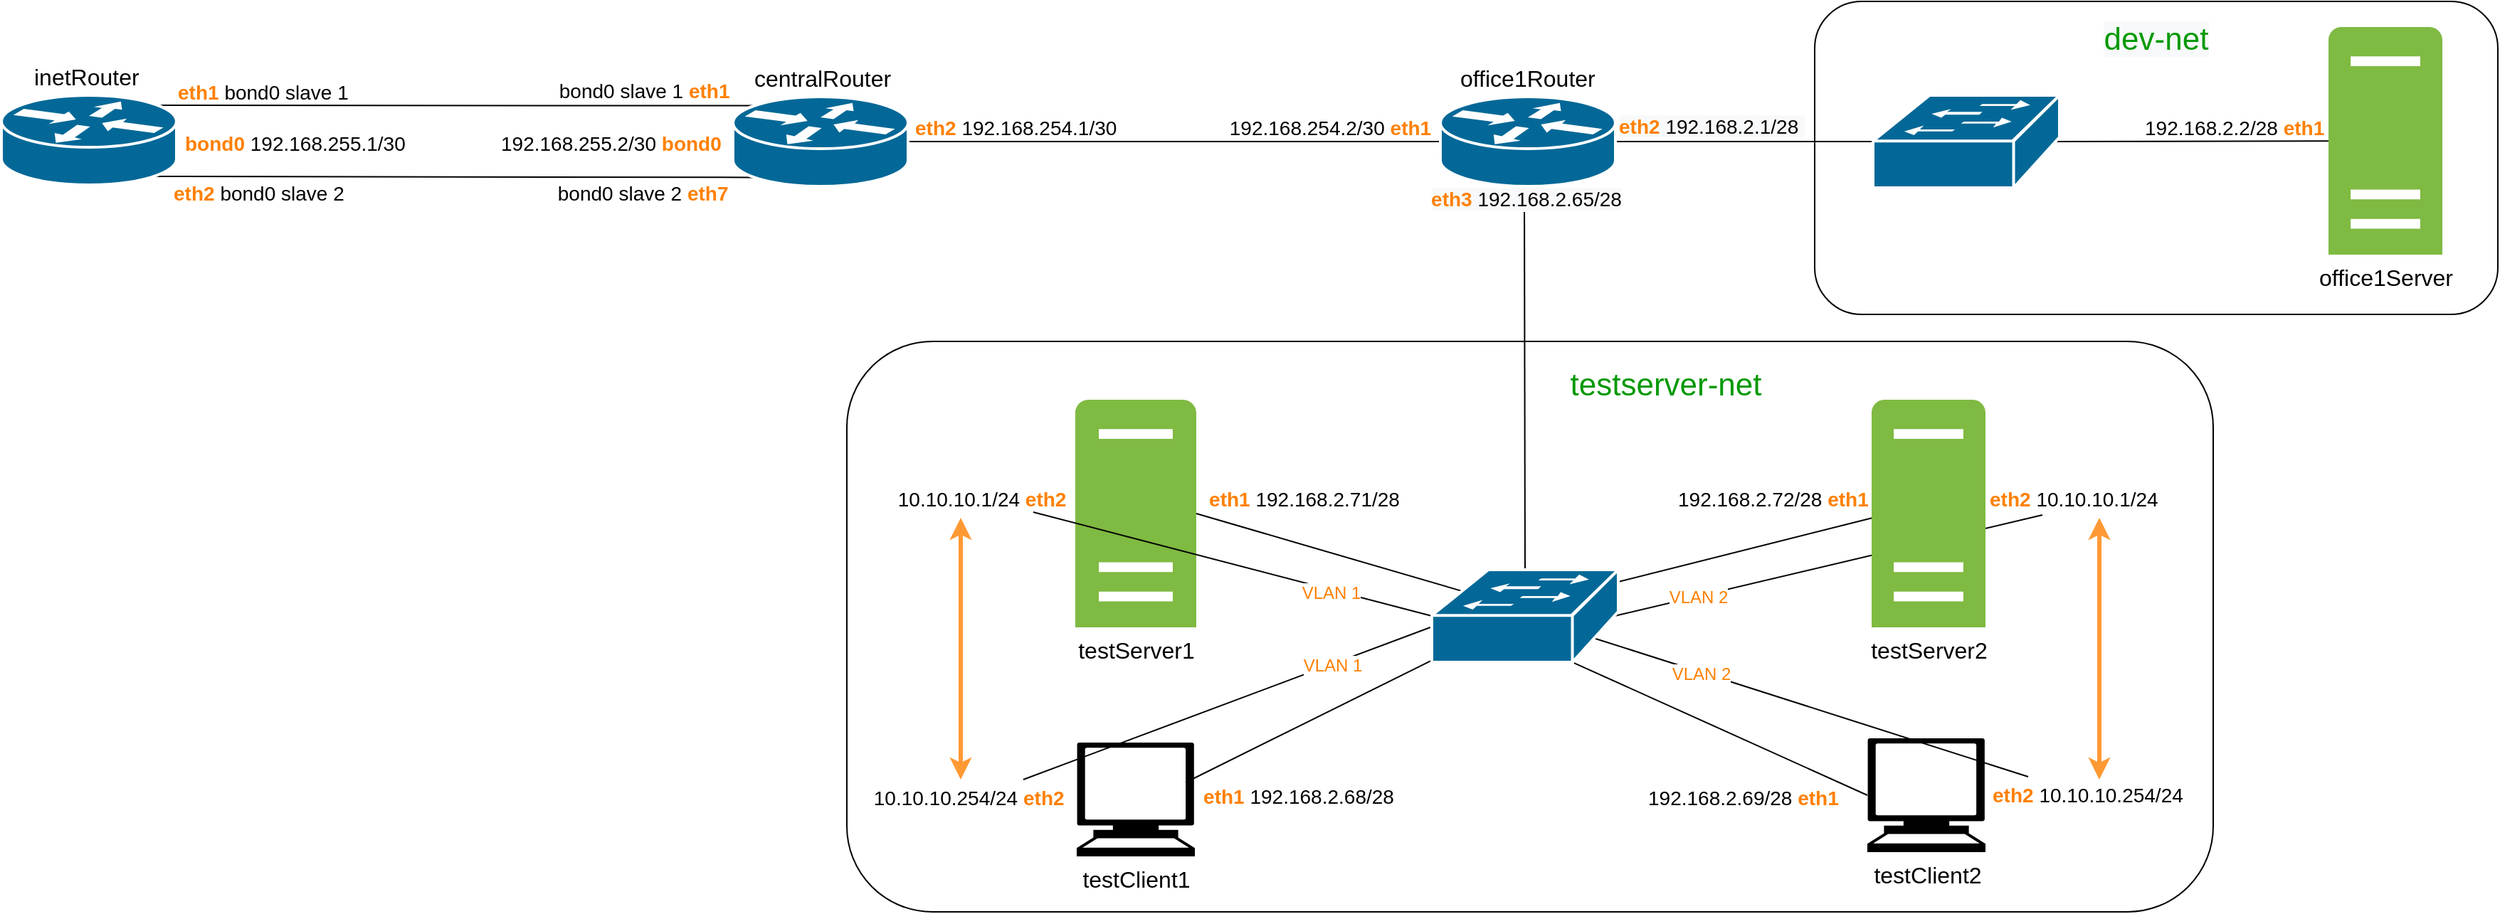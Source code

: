 <mxfile version="11.0.7" type="device"><diagram id="-EkWDqT8_zHdAa4qSj4g" name="Page-1"><mxGraphModel dx="2591" dy="731" grid="1" gridSize="10" guides="1" tooltips="1" connect="1" arrows="1" fold="1" page="1" pageScale="1" pageWidth="1169" pageHeight="827" math="0" shadow="0"><root><mxCell id="0"/><mxCell id="1" parent="0"/><mxCell id="4cV12LpfStALq5GrAtwr-19" value="" style="rounded=1;whiteSpace=wrap;html=1;strokeColor=#000000;strokeWidth=1;fillColor=none;gradientColor=none;" vertex="1" parent="1"><mxGeometry x="560" y="120" width="480" height="220" as="geometry"/></mxCell><mxCell id="4cV12LpfStALq5GrAtwr-18" value="" style="rounded=1;whiteSpace=wrap;html=1;strokeColor=#000000;strokeWidth=1;fillColor=none;gradientColor=none;" vertex="1" parent="1"><mxGeometry x="-120" y="359" width="960" height="401" as="geometry"/></mxCell><mxCell id="7oYHAmMs0CYWIyA3wzQr-100" style="edgeStyle=elbowEdgeStyle;rounded=0;orthogonalLoop=1;jettySize=auto;html=1;entryX=0.5;entryY=0;entryDx=0;entryDy=0;entryPerimeter=0;endArrow=none;endFill=0;fontSize=14;fontColor=#FF8000;" parent="1" target="7oYHAmMs0CYWIyA3wzQr-18" edge="1"><mxGeometry relative="1" as="geometry"><mxPoint x="356" y="250" as="sourcePoint"/></mxGeometry></mxCell><mxCell id="7oYHAmMs0CYWIyA3wzQr-111" value="&lt;span style=&quot;text-align: left ; background-color: rgb(248 , 249 , 250)&quot;&gt;&lt;b&gt;eth3&amp;nbsp;&lt;/b&gt;&lt;font color=&quot;#000000&quot;&gt;192.168.2.65/28&lt;/font&gt;&lt;/span&gt;" style="text;html=1;resizable=0;points=[];align=center;verticalAlign=middle;labelBackgroundColor=#ffffff;fontSize=14;fontColor=#FF8000;" parent="7oYHAmMs0CYWIyA3wzQr-100" vertex="1" connectable="0"><mxGeometry x="-0.92" relative="1" as="geometry"><mxPoint y="-2" as="offset"/></mxGeometry></mxCell><mxCell id="7oYHAmMs0CYWIyA3wzQr-112" style="edgeStyle=none;rounded=0;orthogonalLoop=1;jettySize=auto;html=1;exitX=1;exitY=0.5;exitDx=0;exitDy=0;exitPerimeter=0;entryX=0;entryY=0.5;entryDx=0;entryDy=0;entryPerimeter=0;endArrow=none;endFill=0;fontSize=14;fontColor=#FF8000;" parent="1" source="7oYHAmMs0CYWIyA3wzQr-8" target="7oYHAmMs0CYWIyA3wzQr-102" edge="1"><mxGeometry relative="1" as="geometry"/></mxCell><mxCell id="7oYHAmMs0CYWIyA3wzQr-123" value="&lt;span style=&quot;color: rgb(0 , 0 , 0) ; font-family: &amp;#34;helvetica&amp;#34; , &amp;#34;arial&amp;#34; , sans-serif ; font-size: 0px ; background-color: rgb(248 , 249 , 250)&quot;&gt;%3CmxGraphModel%3E%3Croot%3E%3CmxCell%20id%3D%220%22%2F%3E%3CmxCell%20id%3D%221%22%20parent%3D%220%22%2F%3E%3CmxCell%20id%3D%222%22%20value%3D%22%26lt%3Bspan%20style%3D%26quot%3Bfont-weight%3A%20700%26quot%3B%26gt%3Brouter-net%26lt%3B%2Fspan%26gt%3B%22%20style%3D%22text%3Bhtml%3D1%3Bresizable%3D0%3Bpoints%3D%5B%5D%3Balign%3Dcenter%3BverticalAlign%3Dmiddle%3BlabelBackgroundColor%3D%23ffffff%3BfontSize%3D14%3BfontColor%3D%23FF8000%3B%22%20vertex%3D%221%22%20connectable%3D%220%22%20parent%3D%221%22%3E%3CmxGeometry%20x%3D%22356.333%22%20y%3D%22421.333%22%20as%3D%22geometry%22%3E%3CmxPoint%20y%3D%221%22%20as%3D%22offset%22%2F%3E%3C%2FmxGeometry%3E%3C%2FmxCell%3E%3C%2Froot%3E%3C%2FmxGraphModel%3E&lt;/span&gt;" style="text;html=1;resizable=0;points=[];align=center;verticalAlign=middle;labelBackgroundColor=#ffffff;fontSize=14;fontColor=#FF8000;" parent="7oYHAmMs0CYWIyA3wzQr-112" vertex="1" connectable="0"><mxGeometry x="0.071" y="7" relative="1" as="geometry"><mxPoint as="offset"/></mxGeometry></mxCell><mxCell id="4cV12LpfStALq5GrAtwr-2" style="edgeStyle=none;rounded=0;orthogonalLoop=1;jettySize=auto;html=1;exitX=1;exitY=0.5;exitDx=0;exitDy=0;exitPerimeter=0;entryX=0;entryY=0.5;entryDx=0;entryDy=0;entryPerimeter=0;endArrow=none;endFill=0;" edge="1" parent="1" source="7oYHAmMs0CYWIyA3wzQr-8" target="4cV12LpfStALq5GrAtwr-1"><mxGeometry relative="1" as="geometry"/></mxCell><mxCell id="7oYHAmMs0CYWIyA3wzQr-8" value="" style="shape=mxgraph.cisco.routers.router;html=1;dashed=0;fillColor=#036897;strokeColor=#ffffff;strokeWidth=2;verticalLabelPosition=bottom;verticalAlign=top" parent="1" vertex="1"><mxGeometry x="297" y="187" width="123" height="63" as="geometry"/></mxCell><object label="&lt;font style=&quot;font-size: 16px&quot;&gt;testServer1&lt;/font&gt;" eth0="" eth1="" placeholders="1" id="7oYHAmMs0CYWIyA3wzQr-10"><mxCell style="pointerEvents=1;shadow=0;dashed=0;html=1;strokeColor=none;labelPosition=center;verticalLabelPosition=bottom;verticalAlign=top;outlineConnect=0;align=center;shape=mxgraph.office.servers.server_generic;fillColor=#7FBA42;" parent="1" vertex="1"><mxGeometry x="40.5" y="400" width="85" height="160" as="geometry"/></mxCell></object><mxCell id="7oYHAmMs0CYWIyA3wzQr-16" value="&lt;font style=&quot;font-size: 16px&quot;&gt;testClient2&lt;/font&gt;" style="shape=mxgraph.signs.tech.computer;html=1;fillColor=#000000;strokeColor=none;verticalLabelPosition=bottom;verticalAlign=top;align=center;" parent="1" vertex="1"><mxGeometry x="597" y="638" width="83" height="80" as="geometry"/></mxCell><mxCell id="7oYHAmMs0CYWIyA3wzQr-30" style="edgeStyle=none;rounded=0;orthogonalLoop=1;jettySize=auto;html=1;endArrow=none;endFill=0;exitX=0.16;exitY=0.23;exitDx=0;exitDy=0;exitPerimeter=0;entryX=1;entryY=0.5;entryDx=0;entryDy=0;entryPerimeter=0;" parent="1" source="7oYHAmMs0CYWIyA3wzQr-18" target="7oYHAmMs0CYWIyA3wzQr-10" edge="1"><mxGeometry relative="1" as="geometry"/></mxCell><mxCell id="7oYHAmMs0CYWIyA3wzQr-31" style="edgeStyle=none;rounded=0;orthogonalLoop=1;jettySize=auto;html=1;exitX=0;exitY=0.98;exitDx=0;exitDy=0;exitPerimeter=0;entryX=0.922;entryY=0.35;entryDx=0;entryDy=0;entryPerimeter=0;endArrow=none;endFill=0;" parent="1" source="7oYHAmMs0CYWIyA3wzQr-18" target="7oYHAmMs0CYWIyA3wzQr-40" edge="1"><mxGeometry relative="1" as="geometry"/></mxCell><mxCell id="7oYHAmMs0CYWIyA3wzQr-41" value="&lt;font style=&quot;font-size: 14px ; background-color: rgb(255 , 255 , 255)&quot;&gt;&lt;font color=&quot;#ff8000&quot; style=&quot;font-weight: bold&quot;&gt;eth1&lt;/font&gt;&lt;font color=&quot;#994c00&quot; style=&quot;font-weight: bold&quot;&gt; &lt;/font&gt;192.168.2.68/28&lt;/font&gt;" style="text;html=1;resizable=0;points=[];align=center;verticalAlign=middle;labelBackgroundColor=#ffffff;" parent="7oYHAmMs0CYWIyA3wzQr-31" vertex="1" connectable="0"><mxGeometry x="0.673" y="2" relative="1" as="geometry"><mxPoint x="49.5" y="21.5" as="offset"/></mxGeometry></mxCell><mxCell id="7oYHAmMs0CYWIyA3wzQr-45" value="&lt;span style=&quot;font-family: &amp;#34;helvetica&amp;#34; , &amp;#34;arial&amp;#34; , sans-serif ; font-size: 0px ; background-color: rgb(248 , 249 , 250)&quot;&gt;%3CmxGraphModel%3E%3Croot%3E%3CmxCell%20id%3D%220%22%2F%3E%3CmxCell%20id%3D%221%22%20parent%3D%220%22%2F%3E%3CmxCell%20id%3D%222%22%20value%3D%22%26lt%3Bfont%20style%3D%26quot%3Bfont-size%3A%2014px%26quot%3B%26gt%3Beth1%3A%20192.168.244.5%26lt%3B%2Ffont%26gt%3B%22%20style%3D%22text%3Bhtml%3D1%3Bresizable%3D0%3Bpoints%3D%5B%5D%3Balign%3Dcenter%3BverticalAlign%3Dmiddle%3BlabelBackgroundColor%3D%23ffffff%3B%22%20vertex%3D%221%22%20connectable%3D%220%22%20parent%3D%221%22%3E%3CmxGeometry%20x%3D%22162.342%22%20y%3D%22702.787%22%20as%3D%22geometry%22%3E%3CmxPoint%20x%3D%2212%22%20y%3D%22-11%22%20as%3D%22offset%22%2F%3E%3C%2FmxGeometry%3E%3C%2FmxCell%3E%3C%2Froot%3E%3C%2FmxGraphModel%3E&lt;/span&gt;" style="text;html=1;resizable=0;points=[];align=center;verticalAlign=middle;labelBackgroundColor=#ffffff;" parent="7oYHAmMs0CYWIyA3wzQr-31" vertex="1" connectable="0"><mxGeometry x="-0.663" y="1" relative="1" as="geometry"><mxPoint x="-1" as="offset"/></mxGeometry></mxCell><mxCell id="7oYHAmMs0CYWIyA3wzQr-76" style="edgeStyle=none;rounded=0;orthogonalLoop=1;jettySize=auto;html=1;exitX=1;exitY=0.131;exitDx=0;exitDy=0;exitPerimeter=0;endArrow=none;endFill=0;fontSize=14;fontColor=#FF8000;entryX=0.925;entryY=1.2;entryDx=0;entryDy=0;entryPerimeter=0;" parent="1" source="7oYHAmMs0CYWIyA3wzQr-18" target="7oYHAmMs0CYWIyA3wzQr-77" edge="1"><mxGeometry relative="1" as="geometry"/></mxCell><mxCell id="TLxCQrBrDgR7e8rWQijt-10" style="edgeStyle=none;rounded=0;orthogonalLoop=1;jettySize=auto;html=1;exitX=0;exitY=0.5;exitDx=0;exitDy=0;exitPerimeter=0;entryX=0.721;entryY=1;entryDx=0;entryDy=0;entryPerimeter=0;endArrow=none;endFill=0;" parent="1" source="7oYHAmMs0CYWIyA3wzQr-18" target="7oYHAmMs0CYWIyA3wzQr-91" edge="1"><mxGeometry relative="1" as="geometry"/></mxCell><mxCell id="TLxCQrBrDgR7e8rWQijt-11" style="edgeStyle=none;rounded=0;orthogonalLoop=1;jettySize=auto;html=1;entryX=0.3;entryY=1.1;entryDx=0;entryDy=0;entryPerimeter=0;endArrow=none;endFill=0;exitX=0.98;exitY=0.5;exitDx=0;exitDy=0;exitPerimeter=0;" parent="1" source="7oYHAmMs0CYWIyA3wzQr-18" target="7oYHAmMs0CYWIyA3wzQr-116" edge="1"><mxGeometry relative="1" as="geometry"><mxPoint x="410" y="560" as="sourcePoint"/></mxGeometry></mxCell><mxCell id="TLxCQrBrDgR7e8rWQijt-18" value="&lt;font color=&quot;#FF8000&quot;&gt;VLAN 2&lt;/font&gt;" style="text;html=1;resizable=0;points=[];align=center;verticalAlign=middle;labelBackgroundColor=#ffffff;" parent="TLxCQrBrDgR7e8rWQijt-11" vertex="1" connectable="0"><mxGeometry x="-0.575" relative="1" as="geometry"><mxPoint x="-5" y="2" as="offset"/></mxGeometry></mxCell><mxCell id="TLxCQrBrDgR7e8rWQijt-14" style="edgeStyle=none;rounded=0;orthogonalLoop=1;jettySize=auto;html=1;entryX=0.743;entryY=-0.1;entryDx=0;entryDy=0;entryPerimeter=0;endArrow=none;endFill=0;exitX=-0.008;exitY=0.623;exitDx=0;exitDy=0;exitPerimeter=0;" parent="1" source="7oYHAmMs0CYWIyA3wzQr-18" target="7oYHAmMs0CYWIyA3wzQr-96" edge="1"><mxGeometry relative="1" as="geometry"/></mxCell><mxCell id="TLxCQrBrDgR7e8rWQijt-17" value="&lt;font color=&quot;#FF8000&quot;&gt;VLAN 1&lt;/font&gt;" style="text;html=1;resizable=0;points=[];align=center;verticalAlign=middle;labelBackgroundColor=#ffffff;" parent="TLxCQrBrDgR7e8rWQijt-14" vertex="1" connectable="0"><mxGeometry x="-0.417" y="1" relative="1" as="geometry"><mxPoint x="14" y="-5" as="offset"/></mxGeometry></mxCell><mxCell id="TLxCQrBrDgR7e8rWQijt-15" style="edgeStyle=none;rounded=0;orthogonalLoop=1;jettySize=auto;html=1;exitX=0.87;exitY=0.74;exitDx=0;exitDy=0;exitPerimeter=0;endArrow=none;endFill=0;" parent="1" source="7oYHAmMs0CYWIyA3wzQr-18" edge="1"><mxGeometry relative="1" as="geometry"><mxPoint x="710" y="665" as="targetPoint"/></mxGeometry></mxCell><mxCell id="TLxCQrBrDgR7e8rWQijt-19" value="&lt;font color=&quot;#FF8000&quot;&gt;VLAN 2&lt;/font&gt;" style="text;html=1;resizable=0;points=[];align=center;verticalAlign=middle;labelBackgroundColor=#ffffff;" parent="TLxCQrBrDgR7e8rWQijt-15" vertex="1" connectable="0"><mxGeometry x="-0.547" relative="1" as="geometry"><mxPoint x="6" y="3" as="offset"/></mxGeometry></mxCell><mxCell id="7oYHAmMs0CYWIyA3wzQr-18" value="" style="shape=mxgraph.cisco.switches.workgroup_switch;html=1;dashed=0;fillColor=#036897;strokeColor=#ffffff;strokeWidth=2;verticalLabelPosition=bottom;verticalAlign=top" parent="1" vertex="1"><mxGeometry x="291" y="519.5" width="131" height="65" as="geometry"/></mxCell><object label="&lt;font style=&quot;font-size: 16px&quot;&gt;testServer2&lt;/font&gt;" eth0="" eth1="" placeholders="1" id="7oYHAmMs0CYWIyA3wzQr-32"><mxCell style="pointerEvents=1;shadow=0;dashed=0;html=1;strokeColor=none;labelPosition=center;verticalLabelPosition=bottom;verticalAlign=top;outlineConnect=0;align=center;shape=mxgraph.office.servers.server_generic;fillColor=#7FBA42;" parent="1" vertex="1"><mxGeometry x="600" y="400" width="80" height="160" as="geometry"/></mxCell></object><mxCell id="7oYHAmMs0CYWIyA3wzQr-35" style="edgeStyle=none;rounded=0;orthogonalLoop=1;jettySize=auto;html=1;endArrow=none;endFill=0;exitX=0.763;exitY=1.008;exitDx=0;exitDy=0;exitPerimeter=0;entryX=0;entryY=0.5;entryDx=0;entryDy=0;entryPerimeter=0;" parent="1" source="7oYHAmMs0CYWIyA3wzQr-18" target="7oYHAmMs0CYWIyA3wzQr-16" edge="1"><mxGeometry relative="1" as="geometry"><mxPoint x="435" y="562" as="sourcePoint"/><mxPoint x="520" y="678" as="targetPoint"/></mxGeometry></mxCell><mxCell id="7oYHAmMs0CYWIyA3wzQr-61" value="&lt;span style=&quot;color: rgb(0 , 0 , 0) ; font-family: &amp;#34;helvetica&amp;#34; , &amp;#34;arial&amp;#34; , sans-serif ; font-size: 0px ; background-color: rgb(248 , 249 , 250)&quot;&gt;%3CmxGraphModel%3E%3Croot%3E%3CmxCell%20id%3D%220%22%2F%3E%3CmxCell%20id%3D%221%22%20parent%3D%220%22%2F%3E%3CmxCell%20id%3D%222%22%20value%3D%22router-net%22%20style%3D%22text%3Bhtml%3D1%3Bresizable%3D0%3Bpoints%3D%5B%5D%3Balign%3Dcenter%3BverticalAlign%3Dmiddle%3BlabelBackgroundColor%3D%23ffffff%3BfontColor%3D%23994C00%3BfontStyle%3D1%3BfontSize%3D14%3B%22%20vertex%3D%221%22%20connectable%3D%220%22%20parent%3D%221%22%3E%3CmxGeometry%20x%3D%22240.315%22%20y%3D%22680.25%22%20as%3D%22geometry%22%3E%3CmxPoint%20as%3D%22offset%22%2F%3E%3C%2FmxGeometry%3E%3C%2FmxCell%3E%3C%2Froot%3E%3C%2FmxGraphModel%3Er&lt;/span&gt;" style="text;html=1;resizable=0;points=[];align=center;verticalAlign=middle;labelBackgroundColor=#ffffff;fontSize=14;fontColor=#994C00;" parent="7oYHAmMs0CYWIyA3wzQr-35" vertex="1" connectable="0"><mxGeometry x="-0.671" relative="1" as="geometry"><mxPoint as="offset"/></mxGeometry></mxCell><mxCell id="7oYHAmMs0CYWIyA3wzQr-40" value="&lt;font style=&quot;font-size: 16px ; font-weight: normal&quot;&gt;testClient1&lt;/font&gt;" style="shape=mxgraph.signs.tech.computer;html=1;fillColor=#000000;strokeColor=none;verticalLabelPosition=bottom;verticalAlign=top;align=center;fontStyle=1" parent="1" vertex="1"><mxGeometry x="41.5" y="641" width="83" height="80" as="geometry"/></mxCell><mxCell id="7oYHAmMs0CYWIyA3wzQr-64" value="&lt;font style=&quot;font-size: 14px ; background-color: rgb(255 , 255 , 255)&quot;&gt;&lt;font color=&quot;#ff8000&quot; style=&quot;font-weight: bold&quot;&gt;eth1&lt;/font&gt;&lt;font color=&quot;#cc6600&quot; style=&quot;font-weight: bold&quot;&gt; &lt;/font&gt;192.168.2.71/28&lt;/font&gt;" style="text;html=1;resizable=0;points=[];align=center;verticalAlign=middle;labelBackgroundColor=#ffffff;" parent="1" vertex="1" connectable="0"><mxGeometry x="194.245" y="455.86" as="geometry"><mxPoint x="7" y="14" as="offset"/></mxGeometry></mxCell><mxCell id="7oYHAmMs0CYWIyA3wzQr-71" value="&lt;span style=&quot;background-color: rgb(255 , 255 , 255)&quot;&gt;&lt;span style=&quot;color: rgb(0 , 0 , 0) ; text-align: center&quot;&gt;192.168.2.69/28&lt;b&gt;&amp;nbsp;&lt;/b&gt;&lt;/span&gt;&lt;/span&gt;&lt;span style=&quot;font-weight: bold ; text-align: center ; background-color: rgb(255 , 255 , 255)&quot;&gt;eth1&lt;/span&gt;&lt;span style=&quot;font-weight: bold ; text-align: center ; background-color: rgb(255 , 255 , 255)&quot;&gt;&amp;nbsp;&lt;/span&gt;" style="text;html=1;resizable=0;points=[];autosize=1;align=left;verticalAlign=top;spacingTop=-4;fontSize=14;fontColor=#FF8000;" parent="1" vertex="1"><mxGeometry x="441" y="669" width="150" height="20" as="geometry"/></mxCell><mxCell id="7oYHAmMs0CYWIyA3wzQr-77" value="&lt;span style=&quot;background-color: rgb(255 , 255 , 255)&quot;&gt;&lt;span style=&quot;color: rgb(0 , 0 , 0) ; text-align: center&quot;&gt;192.168.2.72/28 &lt;/span&gt;&lt;span style=&quot;font-weight: bold ; text-align: center&quot;&gt;eth1&lt;/span&gt;&lt;/span&gt;" style="text;html=1;resizable=0;points=[];autosize=1;align=left;verticalAlign=top;spacingTop=-4;fontSize=14;fontColor=#FF8000;" parent="1" vertex="1"><mxGeometry x="462" y="459" width="150" height="20" as="geometry"/></mxCell><mxCell id="7oYHAmMs0CYWIyA3wzQr-91" value="&lt;span style=&quot;color: rgb(0 , 0 , 0) ; text-align: center ; background-color: rgb(255 , 255 , 255)&quot;&gt;&lt;b&gt;&amp;nbsp;&lt;/b&gt;10.10.10.1/24 &lt;/span&gt;&lt;span style=&quot;text-align: center ; background-color: rgb(255 , 255 , 255)&quot;&gt;&lt;b&gt;eth2&lt;/b&gt;&lt;/span&gt;" style="text;html=1;resizable=0;points=[];autosize=1;align=left;verticalAlign=top;spacingTop=-4;fontSize=14;fontColor=#FF8000;" parent="1" vertex="1"><mxGeometry x="-90" y="459" width="140" height="20" as="geometry"/></mxCell><mxCell id="7oYHAmMs0CYWIyA3wzQr-96" value="&lt;span style=&quot;color: rgb(0 , 0 , 0) ; text-align: center ; background-color: rgb(255 , 255 , 255)&quot;&gt;&amp;nbsp;10.10.10.254/24 &lt;/span&gt;&lt;span style=&quot;text-align: center ; background-color: rgb(255 , 255 , 255)&quot;&gt;&lt;b&gt;eth2&lt;/b&gt;&lt;/span&gt;" style="text;html=1;resizable=0;points=[];autosize=1;align=left;verticalAlign=top;spacingTop=-4;fontSize=14;fontColor=#FF8000;" parent="1" vertex="1"><mxGeometry x="-107.5" y="669" width="150" height="20" as="geometry"/></mxCell><mxCell id="7oYHAmMs0CYWIyA3wzQr-125" style="edgeStyle=elbowEdgeStyle;rounded=0;orthogonalLoop=1;jettySize=auto;html=1;exitX=0.12;exitY=0.1;exitDx=0;exitDy=0;exitPerimeter=0;entryX=0.88;entryY=0.1;entryDx=0;entryDy=0;entryPerimeter=0;endArrow=none;endFill=0;fontSize=14;fontColor=#FF8000;elbow=vertical;" parent="1" source="7oYHAmMs0CYWIyA3wzQr-102" target="7oYHAmMs0CYWIyA3wzQr-122" edge="1"><mxGeometry relative="1" as="geometry"/></mxCell><mxCell id="7oYHAmMs0CYWIyA3wzQr-133" style="edgeStyle=elbowEdgeStyle;rounded=0;orthogonalLoop=1;jettySize=auto;html=1;exitX=0.12;exitY=0.9;exitDx=0;exitDy=0;exitPerimeter=0;endArrow=none;endFill=0;fontSize=14;fontColor=#FF8000;elbow=vertical;entryX=0.88;entryY=0.9;entryDx=0;entryDy=0;entryPerimeter=0;" parent="1" source="7oYHAmMs0CYWIyA3wzQr-102" target="7oYHAmMs0CYWIyA3wzQr-122" edge="1"><mxGeometry relative="1" as="geometry"><mxPoint x="-578" y="249" as="targetPoint"/></mxGeometry></mxCell><mxCell id="7oYHAmMs0CYWIyA3wzQr-102" value="" style="shape=mxgraph.cisco.routers.router;html=1;dashed=0;fillColor=#036897;strokeColor=#ffffff;strokeWidth=2;verticalLabelPosition=bottom;verticalAlign=top" parent="1" vertex="1"><mxGeometry x="-200" y="187" width="123" height="63" as="geometry"/></mxCell><mxCell id="7oYHAmMs0CYWIyA3wzQr-103" value="&lt;font color=&quot;#000000&quot; style=&quot;font-size: 16px&quot;&gt;office1Router&lt;/font&gt;" style="text;html=1;resizable=0;points=[];autosize=1;align=left;verticalAlign=top;spacingTop=-4;fontSize=14;fontColor=#FF8000;" parent="1" vertex="1"><mxGeometry x="308.5" y="162" width="110" height="20" as="geometry"/></mxCell><mxCell id="7oYHAmMs0CYWIyA3wzQr-104" value="&lt;span style=&quot;color: rgb(0 , 0 , 0) ; font-size: 16px&quot;&gt;centralRouter&lt;/span&gt;" style="text;html=1;resizable=0;points=[];autosize=1;align=left;verticalAlign=top;spacingTop=-4;fontSize=14;fontColor=#FF8000;" parent="1" vertex="1"><mxGeometry x="-187" y="162" width="110" height="20" as="geometry"/></mxCell><mxCell id="7oYHAmMs0CYWIyA3wzQr-115" value="&lt;b style=&quot;text-align: center&quot;&gt;eth2&lt;/b&gt;&lt;span style=&quot;color: rgb(0 , 0 , 0) ; text-align: center ; background-color: rgb(255 , 255 , 255)&quot;&gt;&lt;b&gt;&amp;nbsp;&lt;/b&gt;10.10.10.254/24&lt;/span&gt;" style="text;html=1;resizable=0;points=[];autosize=1;align=left;verticalAlign=top;spacingTop=-4;fontSize=14;fontColor=#FF8000;" parent="1" vertex="1"><mxGeometry x="683" y="667" width="150" height="20" as="geometry"/></mxCell><mxCell id="7oYHAmMs0CYWIyA3wzQr-116" value="&lt;b style=&quot;text-align: center&quot;&gt;eth2&lt;/b&gt;&lt;span style=&quot;color: rgb(0 , 0 , 0) ; text-align: center ; background-color: rgb(255 , 255 , 255)&quot;&gt;&lt;b&gt;&amp;nbsp;&lt;/b&gt;10.10.10.1/24&lt;/span&gt;" style="text;html=1;resizable=0;points=[];autosize=1;align=left;verticalAlign=top;spacingTop=-4;fontSize=14;fontColor=#FF8000;" parent="1" vertex="1"><mxGeometry x="681" y="459" width="130" height="20" as="geometry"/></mxCell><mxCell id="7oYHAmMs0CYWIyA3wzQr-117" value="&lt;b&gt;eth2&lt;/b&gt;&amp;nbsp;&lt;font color=&quot;#000000&quot;&gt;192.168.254.1/30&lt;/font&gt;" style="text;html=1;resizable=0;points=[];autosize=1;align=left;verticalAlign=top;spacingTop=-4;fontSize=14;fontColor=#FF8000;" parent="1" vertex="1"><mxGeometry x="-74" y="197.5" width="160" height="20" as="geometry"/></mxCell><mxCell id="7oYHAmMs0CYWIyA3wzQr-119" value="&amp;nbsp;&lt;font color=&quot;#000000&quot;&gt;192.168.254.2/30&amp;nbsp;&lt;/font&gt;&lt;b&gt;eth1&lt;/b&gt;" style="text;html=1;resizable=0;points=[];autosize=1;align=left;verticalAlign=top;spacingTop=-4;fontSize=14;fontColor=#FF8000;" parent="1" vertex="1"><mxGeometry x="143" y="198" width="170" height="20" as="geometry"/></mxCell><mxCell id="7oYHAmMs0CYWIyA3wzQr-122" value="" style="shape=mxgraph.cisco.routers.router;html=1;dashed=0;fillColor=#036897;strokeColor=#ffffff;strokeWidth=2;verticalLabelPosition=bottom;verticalAlign=top" parent="1" vertex="1"><mxGeometry x="-714" y="186" width="123" height="63" as="geometry"/></mxCell><mxCell id="7oYHAmMs0CYWIyA3wzQr-126" value="&lt;span style=&quot;color: rgb(0 , 0 , 0) ; font-size: 16px&quot;&gt;inetRouter&lt;/span&gt;" style="text;html=1;resizable=0;points=[];autosize=1;align=left;verticalAlign=top;spacingTop=-4;fontSize=14;fontColor=#FF8000;" parent="1" vertex="1"><mxGeometry x="-693.5" y="161" width="90" height="20" as="geometry"/></mxCell><mxCell id="7oYHAmMs0CYWIyA3wzQr-131" value="&amp;nbsp;&lt;font color=&quot;#000000&quot;&gt;bond0 slave 1&amp;nbsp;&lt;/font&gt;&lt;b&gt;eth1&lt;/b&gt;" style="text;html=1;fontSize=14;fontColor=#FF8000;" parent="1" vertex="1"><mxGeometry x="-328" y="168" width="131" height="30" as="geometry"/></mxCell><mxCell id="7oYHAmMs0CYWIyA3wzQr-134" value="&amp;nbsp;&lt;font color=&quot;#000000&quot;&gt;bond0 slave 2&amp;nbsp;&lt;/font&gt;&lt;b&gt;eth7&lt;/b&gt;" style="text;html=1;resizable=0;points=[];autosize=1;align=left;verticalAlign=top;spacingTop=-4;fontSize=14;fontColor=#FF8000;" parent="1" vertex="1"><mxGeometry x="-329" y="244" width="140" height="20" as="geometry"/></mxCell><mxCell id="7oYHAmMs0CYWIyA3wzQr-135" value="&lt;font color=&quot;#000000&quot;&gt;192.168.255.2/30&amp;nbsp;&lt;/font&gt;&lt;b&gt;bond0&lt;/b&gt;" style="text;html=1;resizable=0;points=[];autosize=1;align=left;verticalAlign=top;spacingTop=-4;fontSize=14;fontColor=#FF8000;" parent="1" vertex="1"><mxGeometry x="-365" y="209" width="170" height="20" as="geometry"/></mxCell><mxCell id="7oYHAmMs0CYWIyA3wzQr-138" value="&lt;b&gt;eth1&lt;/b&gt;&amp;nbsp;&lt;font color=&quot;#000000&quot;&gt;bond0 slave 1&lt;/font&gt;" style="text;html=1;resizable=0;points=[];autosize=1;align=left;verticalAlign=top;spacingTop=-4;fontSize=14;fontColor=#FF8000;" parent="1" vertex="1"><mxGeometry x="-592.5" y="173" width="140" height="20" as="geometry"/></mxCell><mxCell id="7oYHAmMs0CYWIyA3wzQr-139" value="&lt;b&gt;eth2&lt;/b&gt;&amp;nbsp;&lt;font color=&quot;#000000&quot;&gt;bond0 slave 2&lt;/font&gt;" style="text;html=1;resizable=0;points=[];autosize=1;align=left;verticalAlign=top;spacingTop=-4;fontSize=14;fontColor=#FF8000;" parent="1" vertex="1"><mxGeometry x="-595" y="244" width="140" height="20" as="geometry"/></mxCell><mxCell id="7oYHAmMs0CYWIyA3wzQr-140" value="&lt;b&gt;bond0&amp;nbsp;&lt;/b&gt;&lt;font color=&quot;#000000&quot;&gt;192.168.255.1/30&lt;/font&gt;" style="text;html=1;resizable=0;points=[];autosize=1;align=left;verticalAlign=top;spacingTop=-4;fontSize=14;fontColor=#FF8000;" parent="1" vertex="1"><mxGeometry x="-587" y="208.5" width="170" height="20" as="geometry"/></mxCell><mxCell id="7oYHAmMs0CYWIyA3wzQr-147" value="&lt;span style=&quot;color: rgb(0 , 0 , 0) ; font-family: &amp;#34;helvetica&amp;#34; , &amp;#34;arial&amp;#34; , sans-serif ; font-size: 0px&quot;&gt;%3CmxGraphModel%3E%3Croot%3E%3CmxCell%20id%3D%220%22%2F%3E%3CmxCell%20id%3D%221%22%20parent%3D%220%22%2F%3E%3Cobject%20label%3D%22%26lt%3Bfont%20style%3D%26quot%3Bfont-size%3A%2016px%26quot%3B%26gt%3BtestServer2%26lt%3B%2Ffont%26gt%3B%22%20eth0%3D%22%22%20eth1%3D%22%22%20placeholders%3D%221%22%20id%3D%222%22%3E%3CmxCell%20style%3D%22pointerEvents%3D1%3Bshadow%3D0%3Bdashed%3D0%3Bhtml%3D1%3BstrokeColor%3Dnone%3BlabelPosition%3Dcenter%3BverticalLabelPosition%3Dbottom%3BverticalAlign%3Dtop%3BoutlineConnect%3D0%3Balign%3Dcenter%3Bshape%3Dmxgraph.office.servers.server_generic%3BfillColor%3D%237FBA42%3B%22%20vertex%3D%221%22%20parent%3D%221%22%3E%3CmxGeometry%20x%3D%22600%22%20y%3D%22480%22%20width%3D%2280%22%20height%3D%22160%22%20as%3D%22geometry%22%2F%3E%3C%2FmxCell%3E%3C%2Fobject%3E%3C%2Froot%3E%3C%2FmxGraphModel%3E&lt;/span&gt;" style="text;html=1;resizable=0;points=[];autosize=1;align=left;verticalAlign=top;spacingTop=-4;fontSize=14;fontColor=#FF8000;" parent="1" vertex="1"><mxGeometry x="830" y="208" width="20" height="20" as="geometry"/></mxCell><mxCell id="7oYHAmMs0CYWIyA3wzQr-149" style="edgeStyle=none;rounded=0;orthogonalLoop=1;jettySize=auto;html=1;endArrow=none;endFill=0;fontSize=14;fontColor=#FF8000;entryX=0.98;entryY=0.5;entryDx=0;entryDy=0;entryPerimeter=0;" parent="1" target="4cV12LpfStALq5GrAtwr-1" edge="1" source="7oYHAmMs0CYWIyA3wzQr-148"><mxGeometry relative="1" as="geometry"><mxPoint x="922" y="218" as="sourcePoint"/><mxPoint x="762" y="320" as="targetPoint"/></mxGeometry></mxCell><mxCell id="7oYHAmMs0CYWIyA3wzQr-151" value="&lt;b style=&quot;text-align: left ; background-color: rgb(248 , 249 , 250)&quot;&gt;eth2&amp;nbsp;&lt;/b&gt;&lt;font color=&quot;#000000&quot; style=&quot;text-align: left ; background-color: rgb(248 , 249 , 250)&quot;&gt;192.168.2.1/28&lt;/font&gt;&lt;span style=&quot;text-align: left ; background-color: rgb(248 , 249 , 250)&quot;&gt;&amp;nbsp;&lt;/span&gt;" style="text;html=1;resizable=0;points=[];align=center;verticalAlign=middle;labelBackgroundColor=#ffffff;fontSize=14;fontColor=#FF8000;" parent="7oYHAmMs0CYWIyA3wzQr-149" vertex="1" connectable="0"><mxGeometry x="0.898" relative="1" as="geometry"><mxPoint x="-252" y="-10.5" as="offset"/></mxGeometry></mxCell><object label="&lt;font style=&quot;font-size: 16px&quot;&gt;office1Server&lt;/font&gt;" eth0="" eth1="" placeholders="1" id="7oYHAmMs0CYWIyA3wzQr-148"><mxCell style="pointerEvents=1;shadow=0;dashed=0;html=1;strokeColor=none;labelPosition=center;verticalLabelPosition=bottom;verticalAlign=top;outlineConnect=0;align=center;shape=mxgraph.office.servers.server_generic;fillColor=#7FBA42;" parent="1" vertex="1"><mxGeometry x="921" y="138" width="80" height="160" as="geometry"/></mxCell></object><mxCell id="7oYHAmMs0CYWIyA3wzQr-150" value="&lt;font color=&quot;#000000&quot;&gt;192.168.2.2/28&lt;/font&gt;&amp;nbsp;&lt;b&gt;eth1&lt;/b&gt;" style="text;html=1;fontSize=14;fontColor=#FF8000;" parent="1" vertex="1"><mxGeometry x="790" y="194" width="150" height="18" as="geometry"/></mxCell><mxCell id="TLxCQrBrDgR7e8rWQijt-16" value="&lt;font color=&quot;#FF8000&quot;&gt;VLAN 1&lt;/font&gt;" style="text;html=1;resizable=0;points=[];align=center;verticalAlign=middle;labelBackgroundColor=#ffffff;" parent="1" vertex="1" connectable="0"><mxGeometry x="234.115" y="541.116" as="geometry"><mxPoint x="-14" y="-5" as="offset"/></mxGeometry></mxCell><mxCell id="4cV12LpfStALq5GrAtwr-1" value="" style="shape=mxgraph.cisco.switches.workgroup_switch;html=1;dashed=0;fillColor=#036897;strokeColor=#ffffff;strokeWidth=2;verticalLabelPosition=bottom;verticalAlign=top" vertex="1" parent="1"><mxGeometry x="601" y="186" width="131" height="65" as="geometry"/></mxCell><mxCell id="4cV12LpfStALq5GrAtwr-20" value="&lt;div style=&quot;background-color: rgb(255 , 255 , 255) ; font-family: &amp;#34;droid sans mono&amp;#34; , monospace , monospace , &amp;#34;droid sans fallback&amp;#34; ; line-height: 19px ; white-space: pre&quot;&gt;&lt;span style=&quot;color: rgb(0 , 153 , 0) ; font-family: &amp;#34;helvetica&amp;#34; ; font-size: 22px ; white-space: normal ; background-color: rgb(248 , 249 , 250)&quot;&gt;dev-net&lt;/span&gt;&lt;br&gt;&lt;/div&gt;" style="text;html=1;strokeColor=#d79b00;fillColor=#ffe6cc;align=center;verticalAlign=middle;whiteSpace=wrap;rounded=0;opacity=0;" vertex="1" parent="1"><mxGeometry x="700" y="138" width="200" height="20" as="geometry"/></mxCell><mxCell id="4cV12LpfStALq5GrAtwr-24" value="" style="endArrow=classic;startArrow=classic;html=1;strokeColor=#FF9933;strokeWidth=3;" edge="1" parent="1"><mxGeometry width="50" height="50" relative="1" as="geometry"><mxPoint x="760" y="667" as="sourcePoint"/><mxPoint x="760" y="483" as="targetPoint"/></mxGeometry></mxCell><mxCell id="4cV12LpfStALq5GrAtwr-25" value="" style="endArrow=classic;startArrow=classic;html=1;strokeColor=#FF9933;strokeWidth=3;" edge="1" parent="1"><mxGeometry width="50" height="50" relative="1" as="geometry"><mxPoint x="-40" y="667" as="sourcePoint"/><mxPoint x="-40" y="483" as="targetPoint"/></mxGeometry></mxCell><mxCell id="4cV12LpfStALq5GrAtwr-16" value="&lt;font style=&quot;font-size: 22px&quot; color=&quot;#009900&quot;&gt;testserver-net&lt;/font&gt;" style="text;html=1;strokeColor=none;fillColor=#ffffff;align=center;verticalAlign=middle;whiteSpace=wrap;rounded=0;gradientColor=none;" vertex="1" parent="1"><mxGeometry x="370" y="380" width="171" height="20" as="geometry"/></mxCell></root></mxGraphModel></diagram></mxfile>